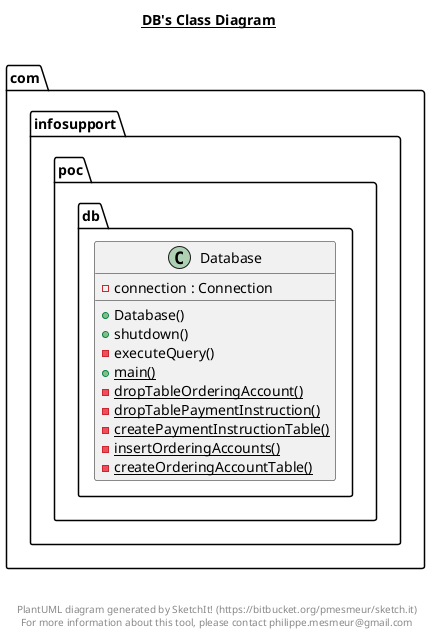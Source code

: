 @startuml

title __DB's Class Diagram__\n

  package com.infosupport.poc.db {
    class Database {
        - connection : Connection
        + Database()
        + shutdown()
        - executeQuery()
        {static} + main()
        {static} - dropTableOrderingAccount()
        {static} - dropTablePaymentInstruction()
        {static} - createPaymentInstructionTable()
        {static} - insertOrderingAccounts()
        {static} - createOrderingAccountTable()
    }
  }
  



right footer


PlantUML diagram generated by SketchIt! (https://bitbucket.org/pmesmeur/sketch.it)
For more information about this tool, please contact philippe.mesmeur@gmail.com
endfooter

@enduml
